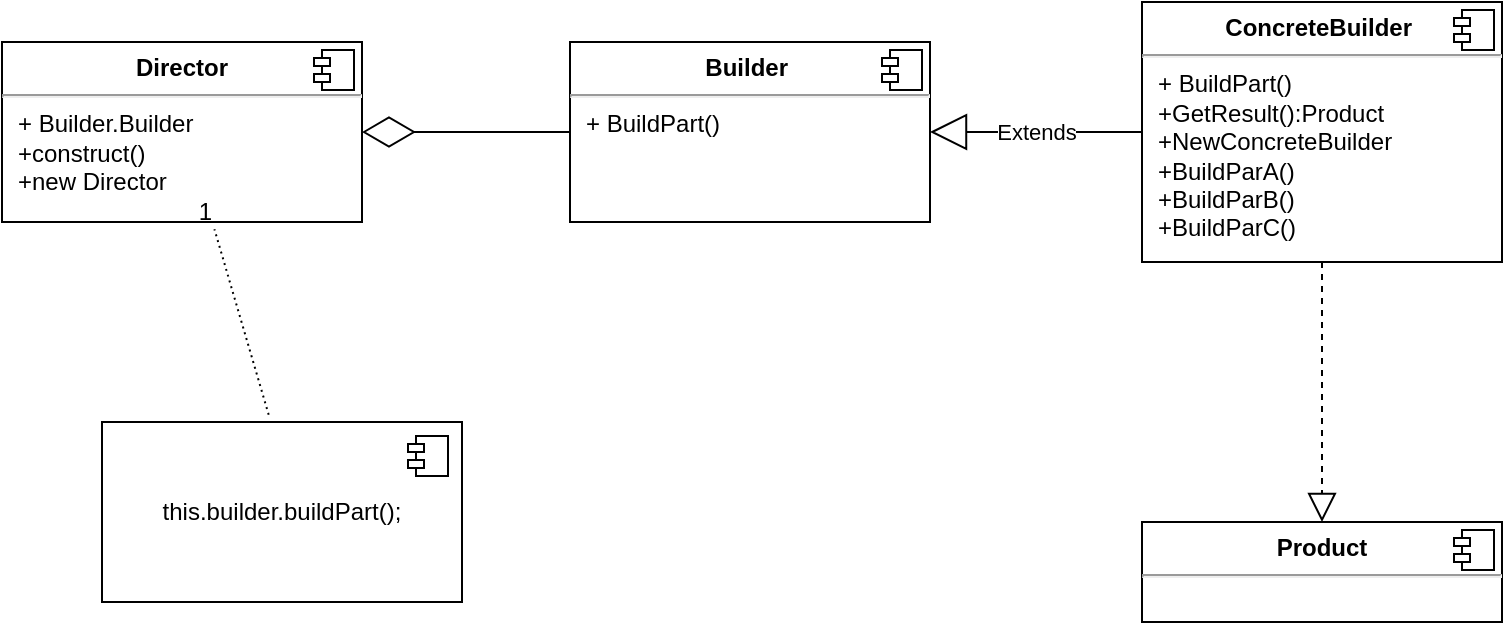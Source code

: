 <mxfile version="22.0.2" type="device">
  <diagram name="Страница — 1" id="JD03V3_yZ4FS37gKCcRj">
    <mxGraphModel dx="942" dy="601" grid="1" gridSize="10" guides="1" tooltips="1" connect="1" arrows="1" fold="1" page="1" pageScale="1" pageWidth="827" pageHeight="1169" math="0" shadow="0">
      <root>
        <mxCell id="0" />
        <mxCell id="1" parent="0" />
        <mxCell id="GMGHfyTlPdPmaPqovfJ3-1" value="&lt;p style=&quot;margin:0px;margin-top:6px;text-align:center;&quot;&gt;&lt;b&gt;Builder&amp;nbsp;&lt;/b&gt;&lt;/p&gt;&lt;hr&gt;&lt;p style=&quot;margin:0px;margin-left:8px;&quot;&gt;+ BuildPart()&amp;nbsp;&lt;br&gt;&lt;/p&gt;" style="align=left;overflow=fill;html=1;dropTarget=0;whiteSpace=wrap;" parent="1" vertex="1">
          <mxGeometry x="324" y="110" width="180" height="90" as="geometry" />
        </mxCell>
        <mxCell id="GMGHfyTlPdPmaPqovfJ3-2" value="" style="shape=component;jettyWidth=8;jettyHeight=4;" parent="GMGHfyTlPdPmaPqovfJ3-1" vertex="1">
          <mxGeometry x="1" width="20" height="20" relative="1" as="geometry">
            <mxPoint x="-24" y="4" as="offset" />
          </mxGeometry>
        </mxCell>
        <mxCell id="GMGHfyTlPdPmaPqovfJ3-3" value="&lt;p style=&quot;margin:0px;margin-top:6px;text-align:center;&quot;&gt;&lt;b&gt;Product&lt;/b&gt;&lt;/p&gt;&lt;hr&gt;&lt;p style=&quot;margin:0px;margin-left:8px;&quot;&gt;&lt;br&gt;&lt;/p&gt;" style="align=left;overflow=fill;html=1;dropTarget=0;whiteSpace=wrap;" parent="1" vertex="1">
          <mxGeometry x="610" y="350" width="180" height="50" as="geometry" />
        </mxCell>
        <mxCell id="GMGHfyTlPdPmaPqovfJ3-4" value="" style="shape=component;jettyWidth=8;jettyHeight=4;" parent="GMGHfyTlPdPmaPqovfJ3-3" vertex="1">
          <mxGeometry x="1" width="20" height="20" relative="1" as="geometry">
            <mxPoint x="-24" y="4" as="offset" />
          </mxGeometry>
        </mxCell>
        <mxCell id="GMGHfyTlPdPmaPqovfJ3-7" value="&lt;p style=&quot;margin:0px;margin-top:6px;text-align:center;&quot;&gt;&lt;b&gt;ConcreteBuilder&amp;nbsp;&lt;/b&gt;&lt;/p&gt;&lt;hr&gt;&lt;p style=&quot;margin:0px;margin-left:8px;&quot;&gt;+ BuildPart()&amp;nbsp;&lt;br&gt;+GetResult():Product&amp;nbsp;&lt;br&gt;+NewConcreteBuilder&amp;nbsp;&lt;br&gt;+BuildParA()&amp;nbsp;&lt;br&gt;+BuildParB()&amp;nbsp;&lt;br&gt;+BuildParC()&amp;nbsp;&lt;br&gt;&lt;/p&gt;" style="align=left;overflow=fill;html=1;dropTarget=0;whiteSpace=wrap;" parent="1" vertex="1">
          <mxGeometry x="610" y="90" width="180" height="130" as="geometry" />
        </mxCell>
        <mxCell id="GMGHfyTlPdPmaPqovfJ3-8" value="" style="shape=component;jettyWidth=8;jettyHeight=4;" parent="GMGHfyTlPdPmaPqovfJ3-7" vertex="1">
          <mxGeometry x="1" width="20" height="20" relative="1" as="geometry">
            <mxPoint x="-24" y="4" as="offset" />
          </mxGeometry>
        </mxCell>
        <mxCell id="GMGHfyTlPdPmaPqovfJ3-9" value="Extends" style="endArrow=block;endSize=16;endFill=0;html=1;rounded=0;exitX=0;exitY=0.5;exitDx=0;exitDy=0;entryX=1;entryY=0.5;entryDx=0;entryDy=0;" parent="1" source="GMGHfyTlPdPmaPqovfJ3-7" target="GMGHfyTlPdPmaPqovfJ3-1" edge="1">
          <mxGeometry width="160" relative="1" as="geometry">
            <mxPoint x="330" y="310" as="sourcePoint" />
            <mxPoint x="490" y="310" as="targetPoint" />
          </mxGeometry>
        </mxCell>
        <mxCell id="GMGHfyTlPdPmaPqovfJ3-10" value="" style="endArrow=block;dashed=1;endFill=0;endSize=12;html=1;rounded=0;exitX=0.5;exitY=1;exitDx=0;exitDy=0;entryX=0.5;entryY=0;entryDx=0;entryDy=0;" parent="1" source="GMGHfyTlPdPmaPqovfJ3-7" target="GMGHfyTlPdPmaPqovfJ3-3" edge="1">
          <mxGeometry width="160" relative="1" as="geometry">
            <mxPoint x="280" y="310" as="sourcePoint" />
            <mxPoint x="440" y="310" as="targetPoint" />
          </mxGeometry>
        </mxCell>
        <mxCell id="GMGHfyTlPdPmaPqovfJ3-12" value="&lt;p style=&quot;margin:0px;margin-top:6px;text-align:center;&quot;&gt;&lt;b&gt;Director&lt;/b&gt;&lt;/p&gt;&lt;hr&gt;&lt;p style=&quot;margin:0px;margin-left:8px;&quot;&gt;+ Builder.Builder&amp;nbsp;&lt;br&gt;&lt;/p&gt;&lt;p style=&quot;margin:0px;margin-left:8px;&quot;&gt;+construct()&amp;nbsp;&lt;/p&gt;&lt;p style=&quot;margin:0px;margin-left:8px;&quot;&gt;+new Director&amp;nbsp;&lt;/p&gt;" style="align=left;overflow=fill;html=1;dropTarget=0;whiteSpace=wrap;" parent="1" vertex="1">
          <mxGeometry x="40" y="110" width="180" height="90" as="geometry" />
        </mxCell>
        <mxCell id="GMGHfyTlPdPmaPqovfJ3-13" value="" style="shape=component;jettyWidth=8;jettyHeight=4;" parent="GMGHfyTlPdPmaPqovfJ3-12" vertex="1">
          <mxGeometry x="1" width="20" height="20" relative="1" as="geometry">
            <mxPoint x="-24" y="4" as="offset" />
          </mxGeometry>
        </mxCell>
        <mxCell id="GMGHfyTlPdPmaPqovfJ3-14" value="" style="endArrow=diamondThin;endFill=0;endSize=24;html=1;rounded=0;exitX=0;exitY=0.5;exitDx=0;exitDy=0;entryX=1;entryY=0.5;entryDx=0;entryDy=0;" parent="1" source="GMGHfyTlPdPmaPqovfJ3-1" target="GMGHfyTlPdPmaPqovfJ3-12" edge="1">
          <mxGeometry width="160" relative="1" as="geometry">
            <mxPoint x="280" y="310" as="sourcePoint" />
            <mxPoint x="440" y="310" as="targetPoint" />
          </mxGeometry>
        </mxCell>
        <mxCell id="GMGHfyTlPdPmaPqovfJ3-15" value="this.builder.buildPart();" style="html=1;dropTarget=0;whiteSpace=wrap;" parent="1" vertex="1">
          <mxGeometry x="90" y="300" width="180" height="90" as="geometry" />
        </mxCell>
        <mxCell id="GMGHfyTlPdPmaPqovfJ3-16" value="" style="shape=module;jettyWidth=8;jettyHeight=4;" parent="GMGHfyTlPdPmaPqovfJ3-15" vertex="1">
          <mxGeometry x="1" width="20" height="20" relative="1" as="geometry">
            <mxPoint x="-27" y="7" as="offset" />
          </mxGeometry>
        </mxCell>
        <mxCell id="GMGHfyTlPdPmaPqovfJ3-18" value="" style="endArrow=none;html=1;rounded=0;dashed=1;dashPattern=1 2;entryX=0.59;entryY=1.04;entryDx=0;entryDy=0;entryPerimeter=0;exitX=0.463;exitY=-0.04;exitDx=0;exitDy=0;exitPerimeter=0;" parent="1" source="GMGHfyTlPdPmaPqovfJ3-15" target="GMGHfyTlPdPmaPqovfJ3-12" edge="1">
          <mxGeometry relative="1" as="geometry">
            <mxPoint x="280" y="310" as="sourcePoint" />
            <mxPoint x="440" y="310" as="targetPoint" />
          </mxGeometry>
        </mxCell>
        <mxCell id="GMGHfyTlPdPmaPqovfJ3-19" value="1" style="resizable=0;html=1;whiteSpace=wrap;align=right;verticalAlign=bottom;" parent="GMGHfyTlPdPmaPqovfJ3-18" connectable="0" vertex="1">
          <mxGeometry x="1" relative="1" as="geometry" />
        </mxCell>
      </root>
    </mxGraphModel>
  </diagram>
</mxfile>
